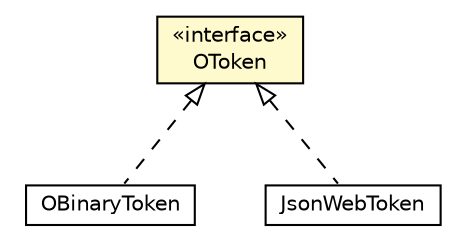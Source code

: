 #!/usr/local/bin/dot
#
# Class diagram 
# Generated by UMLGraph version R5_6-24-gf6e263 (http://www.umlgraph.org/)
#

digraph G {
	edge [fontname="Helvetica",fontsize=10,labelfontname="Helvetica",labelfontsize=10];
	node [fontname="Helvetica",fontsize=10,shape=plaintext];
	nodesep=0.25;
	ranksep=0.5;
	// com.orientechnologies.orient.core.metadata.security.OToken
	c7177085 [label=<<table title="com.orientechnologies.orient.core.metadata.security.OToken" border="0" cellborder="1" cellspacing="0" cellpadding="2" port="p" bgcolor="lemonChiffon" href="./OToken.html">
		<tr><td><table border="0" cellspacing="0" cellpadding="1">
<tr><td align="center" balign="center"> &#171;interface&#187; </td></tr>
<tr><td align="center" balign="center"> OToken </td></tr>
		</table></td></tr>
		</table>>, URL="./OToken.html", fontname="Helvetica", fontcolor="black", fontsize=10.0];
	// com.orientechnologies.orient.core.metadata.security.binary.OBinaryToken
	c7177088 [label=<<table title="com.orientechnologies.orient.core.metadata.security.binary.OBinaryToken" border="0" cellborder="1" cellspacing="0" cellpadding="2" port="p" href="./binary/OBinaryToken.html">
		<tr><td><table border="0" cellspacing="0" cellpadding="1">
<tr><td align="center" balign="center"> OBinaryToken </td></tr>
		</table></td></tr>
		</table>>, URL="./binary/OBinaryToken.html", fontname="Helvetica", fontcolor="black", fontsize=10.0];
	// com.orientechnologies.orient.server.token.JsonWebToken
	c7178763 [label=<<table title="com.orientechnologies.orient.server.token.JsonWebToken" border="0" cellborder="1" cellspacing="0" cellpadding="2" port="p" href="../../../server/token/JsonWebToken.html">
		<tr><td><table border="0" cellspacing="0" cellpadding="1">
<tr><td align="center" balign="center"> JsonWebToken </td></tr>
		</table></td></tr>
		</table>>, URL="../../../server/token/JsonWebToken.html", fontname="Helvetica", fontcolor="black", fontsize=10.0];
	//com.orientechnologies.orient.core.metadata.security.binary.OBinaryToken implements com.orientechnologies.orient.core.metadata.security.OToken
	c7177085:p -> c7177088:p [dir=back,arrowtail=empty,style=dashed];
	//com.orientechnologies.orient.server.token.JsonWebToken implements com.orientechnologies.orient.core.metadata.security.OToken
	c7177085:p -> c7178763:p [dir=back,arrowtail=empty,style=dashed];
}

